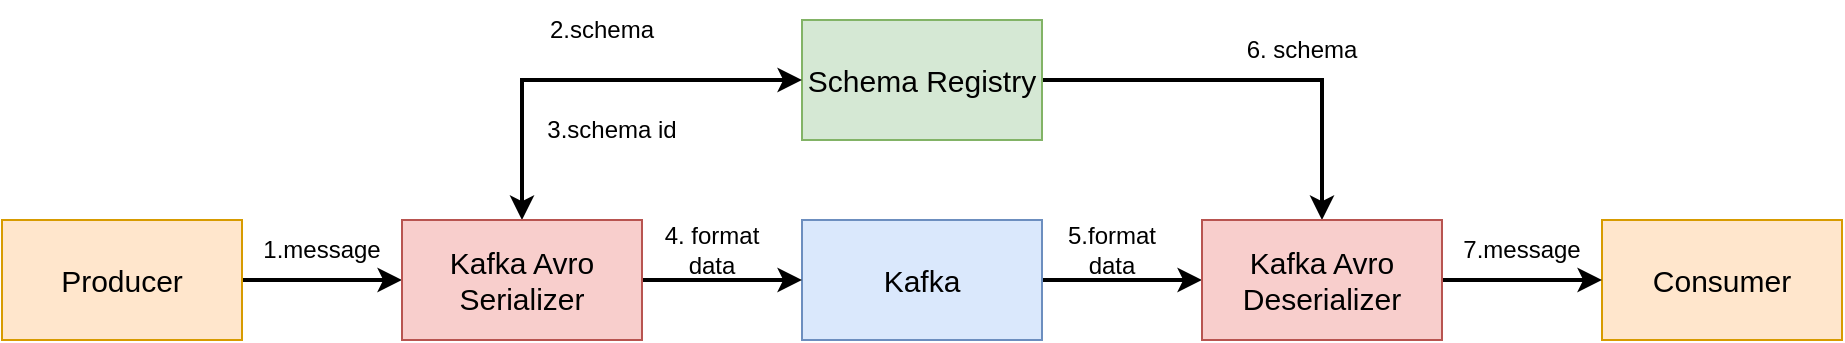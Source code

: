 <mxfile version="20.8.23" type="github"><diagram name="페이지-1" id="TKrleHk4pG6VR7NdEryS"><mxGraphModel dx="538" dy="1011" grid="1" gridSize="10" guides="1" tooltips="1" connect="1" arrows="1" fold="1" page="1" pageScale="1" pageWidth="1169" pageHeight="827" math="0" shadow="0"><root><mxCell id="0"/><mxCell id="1" parent="0"/><mxCell id="0nQWxbpSmJxvQUFjzs-H-3" style="edgeStyle=orthogonalEdgeStyle;rounded=0;orthogonalLoop=1;jettySize=auto;html=1;exitX=1;exitY=0.5;exitDx=0;exitDy=0;entryX=0;entryY=0.5;entryDx=0;entryDy=0;strokeWidth=2;" edge="1" parent="1" source="x6S7Af-kvHM5HykmOhgy-1" target="0nQWxbpSmJxvQUFjzs-H-1"><mxGeometry relative="1" as="geometry"/></mxCell><mxCell id="x6S7Af-kvHM5HykmOhgy-1" value="&lt;span style=&quot;font-size: 15px;&quot;&gt;Producer&lt;/span&gt;" style="rounded=0;whiteSpace=wrap;html=1;fillColor=#ffe6cc;strokeColor=#d79b00;" parent="1" vertex="1"><mxGeometry x="40" y="280" width="120" height="60" as="geometry"/></mxCell><mxCell id="0nQWxbpSmJxvQUFjzs-H-5" style="edgeStyle=orthogonalEdgeStyle;rounded=0;orthogonalLoop=1;jettySize=auto;html=1;exitX=1;exitY=0.5;exitDx=0;exitDy=0;entryX=0;entryY=0.5;entryDx=0;entryDy=0;strokeWidth=2;" edge="1" parent="1" source="x6S7Af-kvHM5HykmOhgy-2" target="0nQWxbpSmJxvQUFjzs-H-2"><mxGeometry relative="1" as="geometry"/></mxCell><mxCell id="x6S7Af-kvHM5HykmOhgy-2" value="Kafka" style="rounded=0;whiteSpace=wrap;html=1;fontSize=15;fillColor=#dae8fc;strokeColor=#6c8ebf;" parent="1" vertex="1"><mxGeometry x="440" y="280" width="120" height="60" as="geometry"/></mxCell><mxCell id="x6S7Af-kvHM5HykmOhgy-3" value="Consumer" style="rounded=0;whiteSpace=wrap;html=1;fontSize=15;fillColor=#ffe6cc;strokeColor=#d79b00;" parent="1" vertex="1"><mxGeometry x="840" y="280" width="120" height="60" as="geometry"/></mxCell><mxCell id="0nQWxbpSmJxvQUFjzs-H-7" style="edgeStyle=orthogonalEdgeStyle;rounded=0;orthogonalLoop=1;jettySize=auto;html=1;exitX=1;exitY=0.5;exitDx=0;exitDy=0;entryX=0.5;entryY=0;entryDx=0;entryDy=0;strokeWidth=2;" edge="1" parent="1" source="b5UaAfqaxNGlCPdPmelx-1" target="0nQWxbpSmJxvQUFjzs-H-2"><mxGeometry relative="1" as="geometry"/></mxCell><mxCell id="b5UaAfqaxNGlCPdPmelx-1" value="Schema Registry" style="rounded=0;whiteSpace=wrap;html=1;fontSize=15;fillColor=#d5e8d4;strokeColor=#82b366;" parent="1" vertex="1"><mxGeometry x="440" y="180" width="120" height="60" as="geometry"/></mxCell><mxCell id="b5UaAfqaxNGlCPdPmelx-6" value="1.message" style="text;html=1;strokeColor=none;fillColor=none;align=center;verticalAlign=middle;whiteSpace=wrap;rounded=0;" parent="1" vertex="1"><mxGeometry x="170" y="280" width="60" height="30" as="geometry"/></mxCell><mxCell id="0nQWxbpSmJxvQUFjzs-H-4" style="edgeStyle=orthogonalEdgeStyle;rounded=0;orthogonalLoop=1;jettySize=auto;html=1;exitX=1;exitY=0.5;exitDx=0;exitDy=0;entryX=0;entryY=0.5;entryDx=0;entryDy=0;strokeWidth=2;" edge="1" parent="1" source="0nQWxbpSmJxvQUFjzs-H-1" target="x6S7Af-kvHM5HykmOhgy-2"><mxGeometry relative="1" as="geometry"/></mxCell><mxCell id="0nQWxbpSmJxvQUFjzs-H-6" style="edgeStyle=orthogonalEdgeStyle;rounded=0;orthogonalLoop=1;jettySize=auto;html=1;exitX=0.5;exitY=0;exitDx=0;exitDy=0;entryX=0;entryY=0.5;entryDx=0;entryDy=0;strokeWidth=2;startArrow=classic;startFill=1;" edge="1" parent="1" source="0nQWxbpSmJxvQUFjzs-H-1" target="b5UaAfqaxNGlCPdPmelx-1"><mxGeometry relative="1" as="geometry"/></mxCell><mxCell id="0nQWxbpSmJxvQUFjzs-H-1" value="&lt;span style=&quot;font-size: 15px;&quot;&gt;Kafka Avro Serializer&lt;/span&gt;" style="rounded=0;whiteSpace=wrap;html=1;fillColor=#f8cecc;strokeColor=#b85450;" vertex="1" parent="1"><mxGeometry x="240" y="280" width="120" height="60" as="geometry"/></mxCell><mxCell id="0nQWxbpSmJxvQUFjzs-H-8" style="edgeStyle=orthogonalEdgeStyle;rounded=0;orthogonalLoop=1;jettySize=auto;html=1;exitX=1;exitY=0.5;exitDx=0;exitDy=0;entryX=0;entryY=0.5;entryDx=0;entryDy=0;strokeWidth=2;startArrow=none;startFill=0;" edge="1" parent="1" source="0nQWxbpSmJxvQUFjzs-H-2" target="x6S7Af-kvHM5HykmOhgy-3"><mxGeometry relative="1" as="geometry"/></mxCell><mxCell id="0nQWxbpSmJxvQUFjzs-H-2" value="&lt;span style=&quot;font-size: 15px;&quot;&gt;Kafka Avro Deserializer&lt;/span&gt;" style="rounded=0;whiteSpace=wrap;html=1;fillColor=#f8cecc;strokeColor=#b85450;" vertex="1" parent="1"><mxGeometry x="640" y="280" width="120" height="60" as="geometry"/></mxCell><mxCell id="0nQWxbpSmJxvQUFjzs-H-9" value="2.schema" style="text;html=1;strokeColor=none;fillColor=none;align=center;verticalAlign=middle;whiteSpace=wrap;rounded=0;" vertex="1" parent="1"><mxGeometry x="310" y="170" width="60" height="30" as="geometry"/></mxCell><mxCell id="0nQWxbpSmJxvQUFjzs-H-10" value="3.schema id" style="text;html=1;strokeColor=none;fillColor=none;align=center;verticalAlign=middle;whiteSpace=wrap;rounded=0;" vertex="1" parent="1"><mxGeometry x="310" y="220" width="70" height="30" as="geometry"/></mxCell><mxCell id="0nQWxbpSmJxvQUFjzs-H-11" value="4. format data" style="text;html=1;strokeColor=none;fillColor=none;align=center;verticalAlign=middle;whiteSpace=wrap;rounded=0;" vertex="1" parent="1"><mxGeometry x="360" y="280" width="70" height="30" as="geometry"/></mxCell><mxCell id="0nQWxbpSmJxvQUFjzs-H-12" value="5.format data" style="text;html=1;strokeColor=none;fillColor=none;align=center;verticalAlign=middle;whiteSpace=wrap;rounded=0;" vertex="1" parent="1"><mxGeometry x="560" y="280" width="70" height="30" as="geometry"/></mxCell><mxCell id="0nQWxbpSmJxvQUFjzs-H-13" value="6. schema" style="text;html=1;strokeColor=none;fillColor=none;align=center;verticalAlign=middle;whiteSpace=wrap;rounded=0;" vertex="1" parent="1"><mxGeometry x="660" y="180" width="60" height="30" as="geometry"/></mxCell><mxCell id="0nQWxbpSmJxvQUFjzs-H-14" value="7.message" style="text;html=1;strokeColor=none;fillColor=none;align=center;verticalAlign=middle;whiteSpace=wrap;rounded=0;" vertex="1" parent="1"><mxGeometry x="770" y="280" width="60" height="30" as="geometry"/></mxCell></root></mxGraphModel></diagram></mxfile>